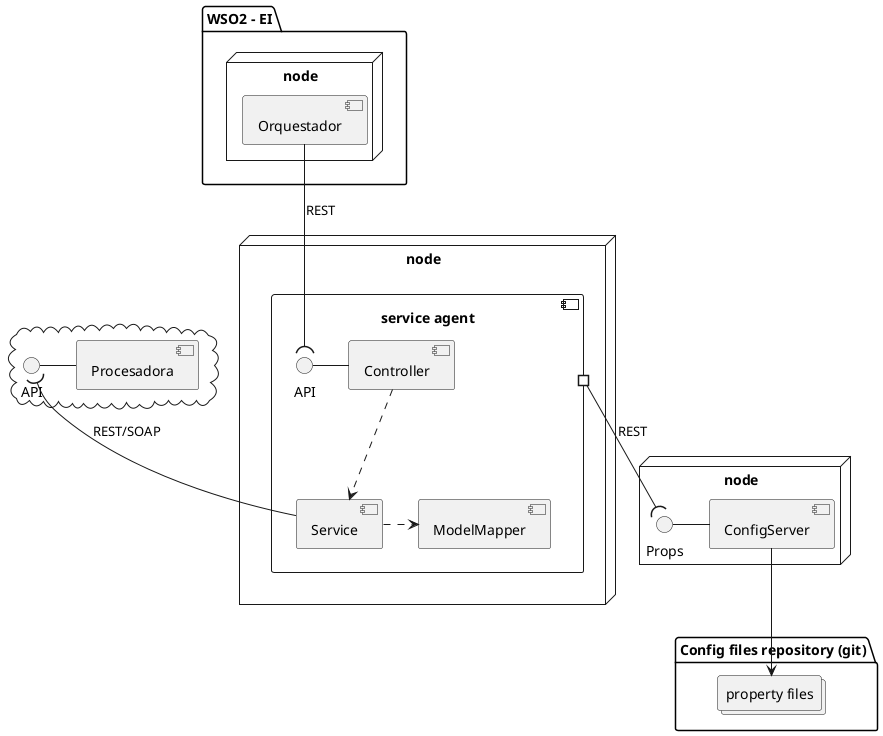 @startuml

  package "WSO2 - EI" {
    node node as o {
      [Orquestador]
    }
  }

  node "node" as n1 {
    component "service agent" as SA {
      interface "API" as API_SA
      API_SA - [Controller]
      [Service]
      [ModelMapper]
    }
  }

  node "node" as n2 {
  interface "Props" as Props
    Props - [ConfigServer]
  }
  
  cloud {
    interface "API" as API_PROC
    API_PROC - [Procesadora]
  }
  
  folder "Config files repository (git)" {
    collections "property files" as PF
  }

  [Service] -u-( API_PROC: REST/SOAP
  SA #--( Props: REST

  [Controller] ..> [Service]
  [Service] .> [ModelMapper]
  [Orquestador] --( API_SA: REST
  [ConfigServer] --> PF
@enduml